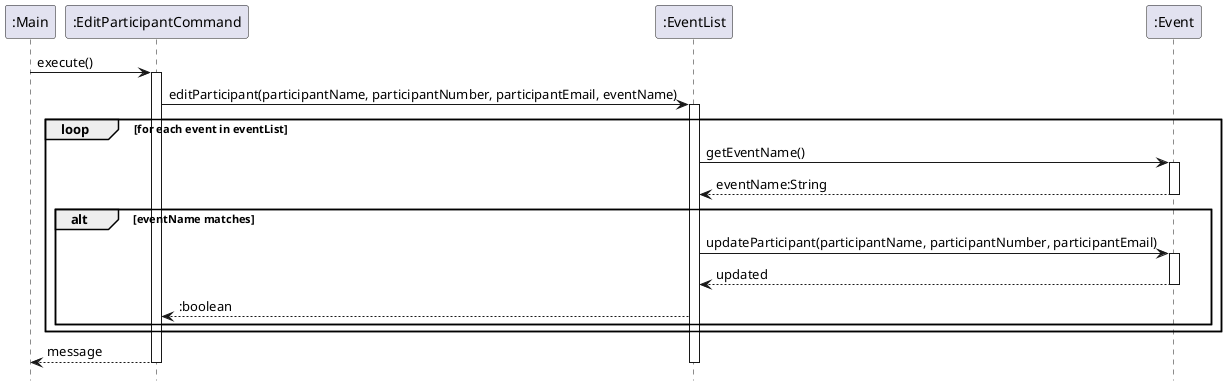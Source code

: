 @startuml
 hide footbox

 participant ":Main" as main
 participant ":EditParticipantCommand" as editCommand
 participant ":EventList" as eventList
 participant ":Event" as event

 main -> editCommand : execute()
 activate editCommand

 editCommand -> eventList : editParticipant(participantName, participantNumber, participantEmail, eventName)
 activate eventList

 loop for each event in eventList
     eventList -> event : getEventName()
     activate event
     event --> eventList : eventName:String
     deactivate event

     alt eventName matches
         eventList -> event : updateParticipant(participantName, participantNumber, participantEmail)
         activate event
         event --> eventList : updated
         deactivate event
         eventList --> editCommand : :boolean
     end

 end


 editCommand --> main : message
 deactivate eventList
 deactivate editCommand

 @enduml